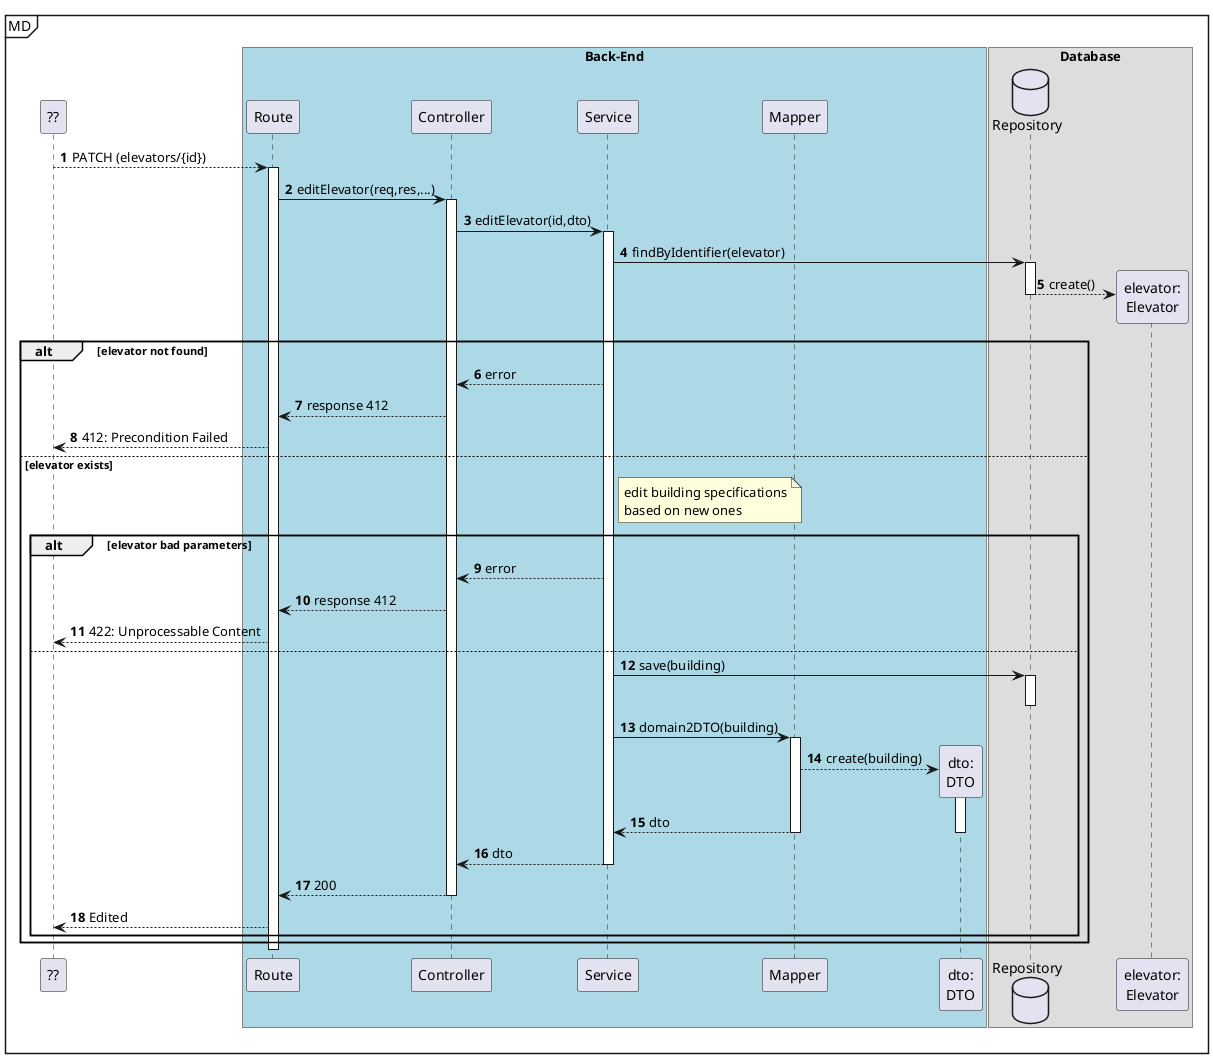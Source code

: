 @startuml
autonumber

participant "??" as ui

mainframe MD
box "Back-End" #LightBlue
participant "Route" as r
participant "Controller" as ctrl
participant "Service" as svc


participant "Mapper" as map
participant "dto:\nDTO" as dto
end box

box "Database"
database "Repository" as repo
participant "elevator:\nElevator" as e
end box

ui --> r: PATCH (elevators/{id})
    activate r
            r -> ctrl : editElevator(req,res,...)
                activate ctrl
                    ctrl -> svc : editElevator(id,dto)
                    activate svc
                        svc -> repo : findByIdentifier(elevator)
                        activate repo
                            repo --> e **: create()
                        deactivate repo

                        alt elevator not found
                            svc --> ctrl : error
                            ctrl --> r : response 412
                            ui <--r : 412: Precondition Failed
                        else elevator exists

                            note right of svc
                                edit building specifications
                                based on new ones
                            end note


                        alt elevator bad parameters
                            svc --> ctrl : error
                            ctrl --> r : response 412
                            ui <--r : 422: Unprocessable Content
                        else
                           svc -> repo : save(building)
                           activate repo
                           deactivate repo




                        svc -> map : domain2DTO(building)
                        activate map
                            map --> dto **: create(building)
                            activate dto

                            map --> svc : dto
                            deactivate dto
                        deactivate map

                        svc --> ctrl : dto
                    deactivate svc

                    ctrl --> r : 200
                deactivate ctrl




        ui <--r: Edited
        end
     end
    deactivate r

@enduml

